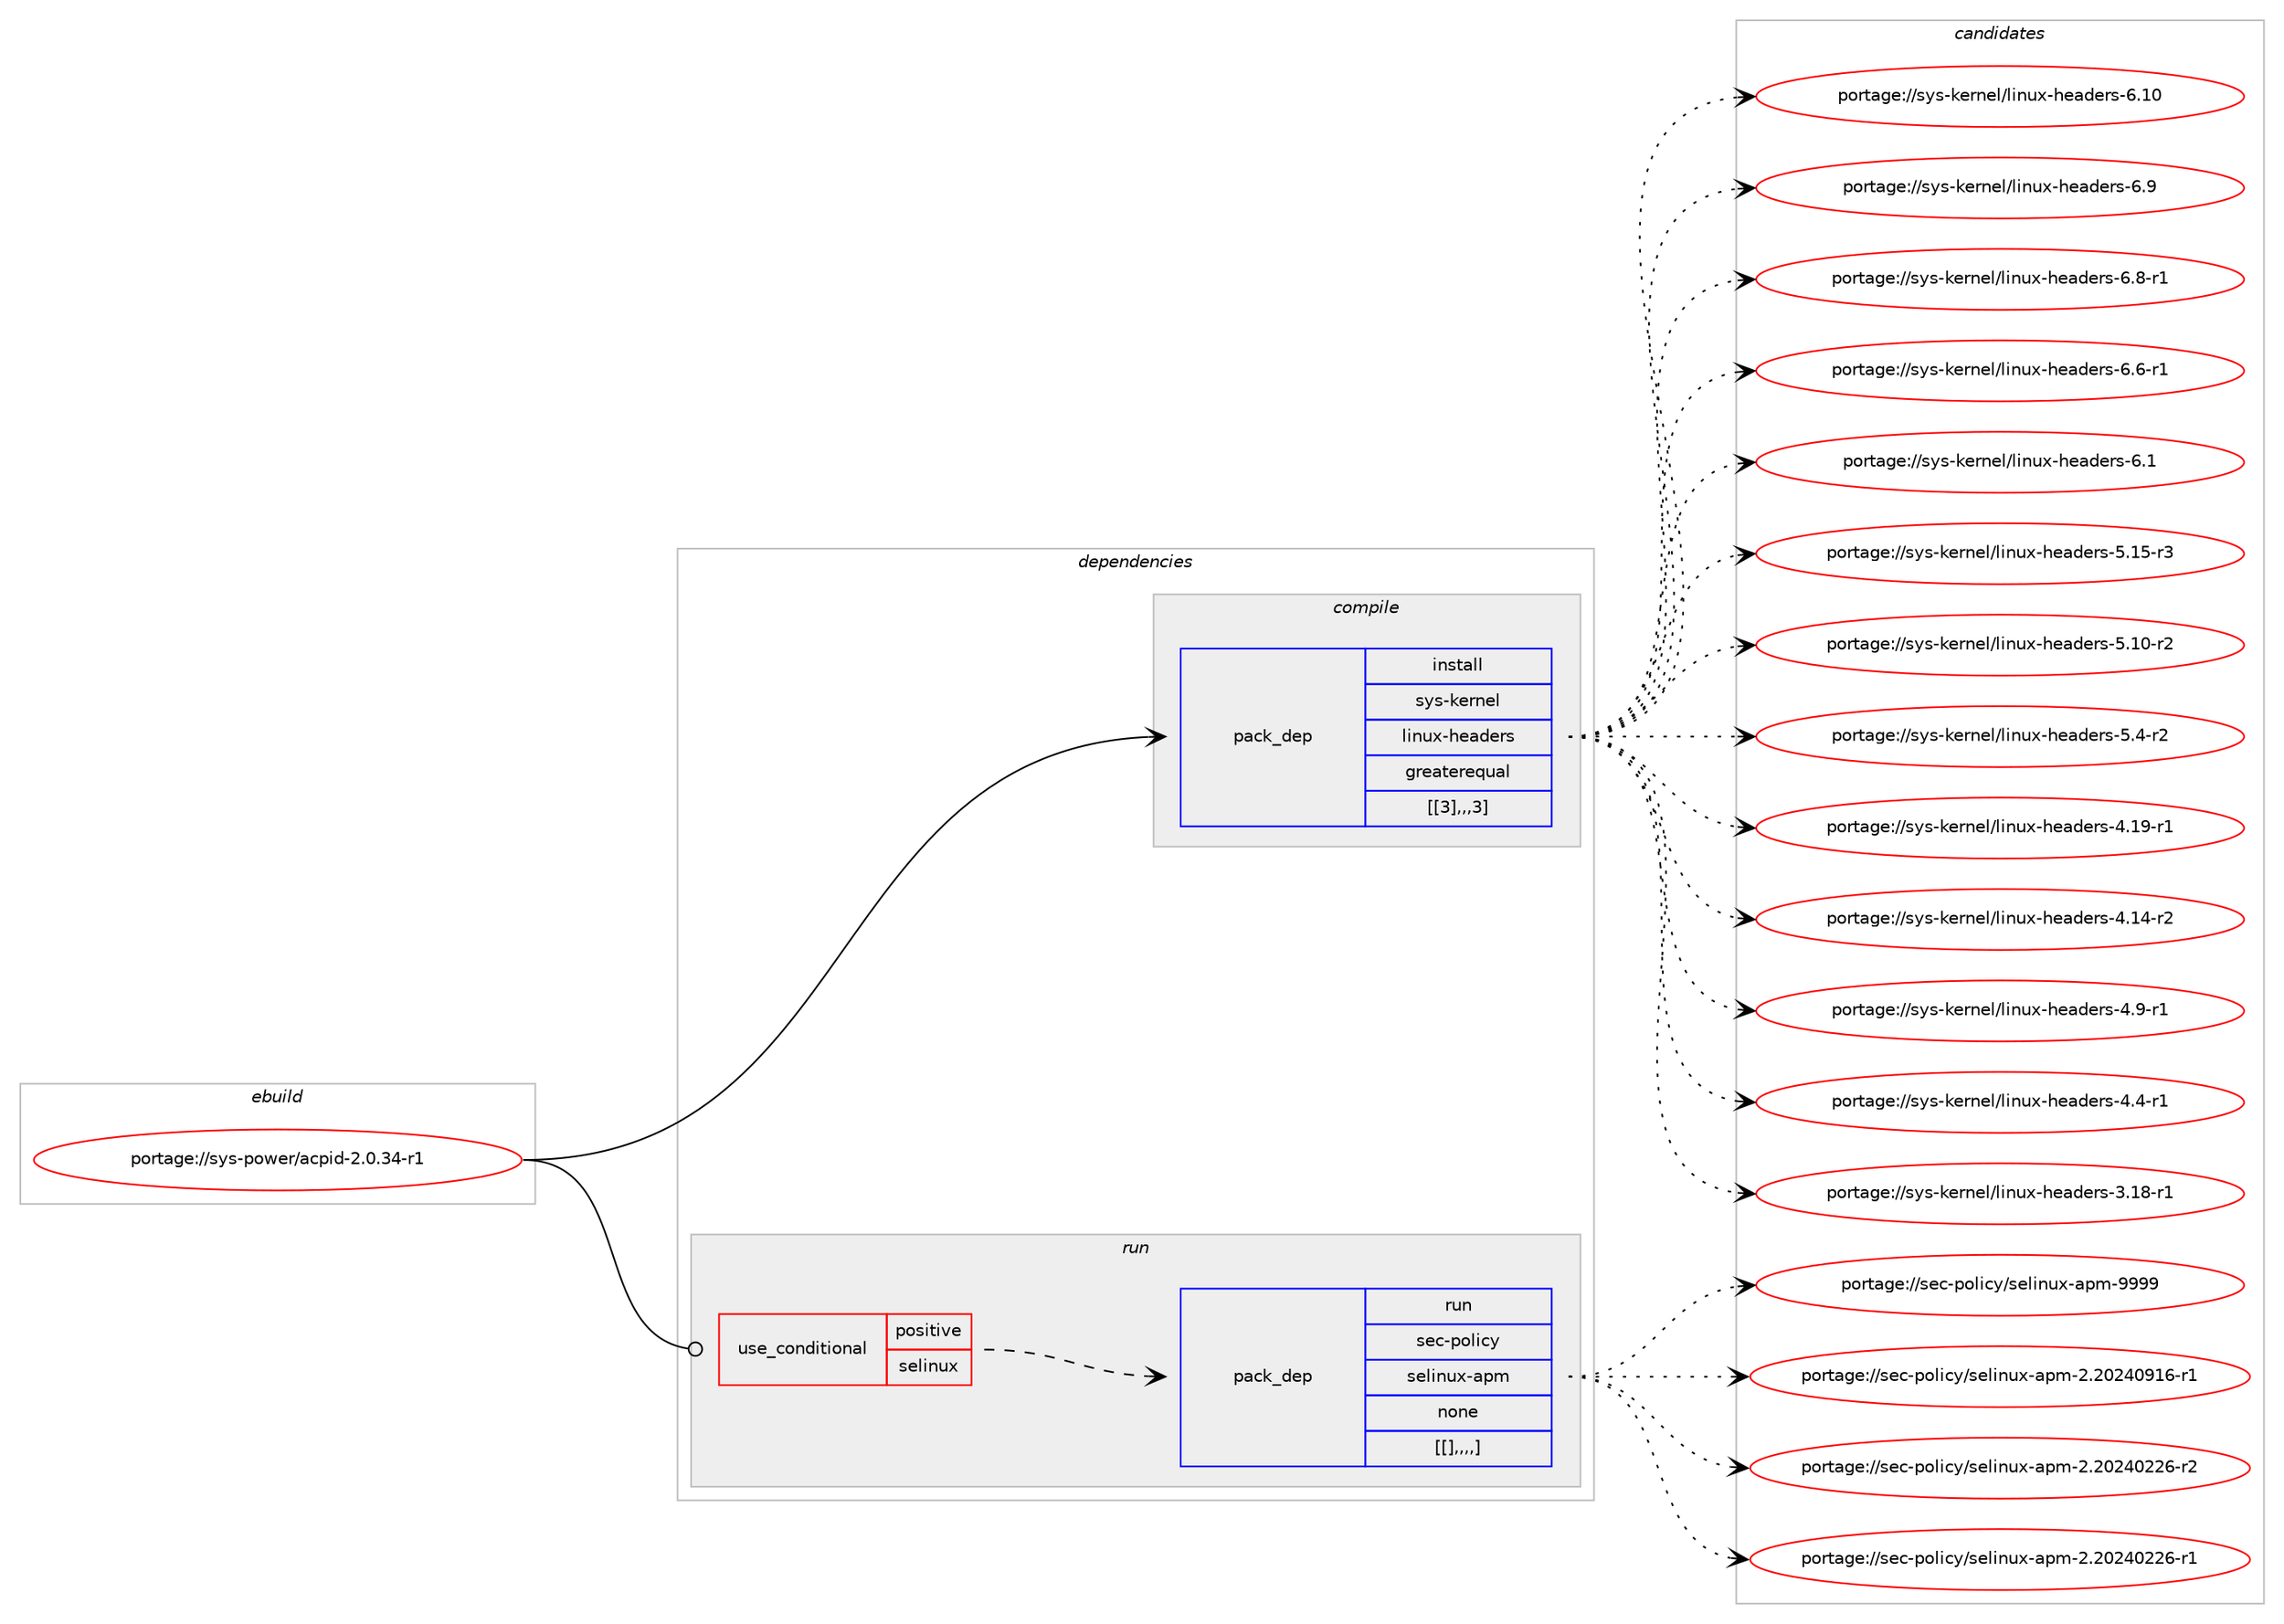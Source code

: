 digraph prolog {

# *************
# Graph options
# *************

newrank=true;
concentrate=true;
compound=true;
graph [rankdir=LR,fontname=Helvetica,fontsize=10,ranksep=1.5];#, ranksep=2.5, nodesep=0.2];
edge  [arrowhead=vee];
node  [fontname=Helvetica,fontsize=10];

# **********
# The ebuild
# **********

subgraph cluster_leftcol {
color=gray;
label=<<i>ebuild</i>>;
id [label="portage://sys-power/acpid-2.0.34-r1", color=red, width=4, href="../sys-power/acpid-2.0.34-r1.svg"];
}

# ****************
# The dependencies
# ****************

subgraph cluster_midcol {
color=gray;
label=<<i>dependencies</i>>;
subgraph cluster_compile {
fillcolor="#eeeeee";
style=filled;
label=<<i>compile</i>>;
subgraph pack8642 {
dependency13471 [label=<<TABLE BORDER="0" CELLBORDER="1" CELLSPACING="0" CELLPADDING="4" WIDTH="220"><TR><TD ROWSPAN="6" CELLPADDING="30">pack_dep</TD></TR><TR><TD WIDTH="110">install</TD></TR><TR><TD>sys-kernel</TD></TR><TR><TD>linux-headers</TD></TR><TR><TD>greaterequal</TD></TR><TR><TD>[[3],,,3]</TD></TR></TABLE>>, shape=none, color=blue];
}
id:e -> dependency13471:w [weight=20,style="solid",arrowhead="vee"];
}
subgraph cluster_compileandrun {
fillcolor="#eeeeee";
style=filled;
label=<<i>compile and run</i>>;
}
subgraph cluster_run {
fillcolor="#eeeeee";
style=filled;
label=<<i>run</i>>;
subgraph cond4779 {
dependency13472 [label=<<TABLE BORDER="0" CELLBORDER="1" CELLSPACING="0" CELLPADDING="4"><TR><TD ROWSPAN="3" CELLPADDING="10">use_conditional</TD></TR><TR><TD>positive</TD></TR><TR><TD>selinux</TD></TR></TABLE>>, shape=none, color=red];
subgraph pack8643 {
dependency13473 [label=<<TABLE BORDER="0" CELLBORDER="1" CELLSPACING="0" CELLPADDING="4" WIDTH="220"><TR><TD ROWSPAN="6" CELLPADDING="30">pack_dep</TD></TR><TR><TD WIDTH="110">run</TD></TR><TR><TD>sec-policy</TD></TR><TR><TD>selinux-apm</TD></TR><TR><TD>none</TD></TR><TR><TD>[[],,,,]</TD></TR></TABLE>>, shape=none, color=blue];
}
dependency13472:e -> dependency13473:w [weight=20,style="dashed",arrowhead="vee"];
}
id:e -> dependency13472:w [weight=20,style="solid",arrowhead="odot"];
}
}

# **************
# The candidates
# **************

subgraph cluster_choices {
rank=same;
color=gray;
label=<<i>candidates</i>>;

subgraph choice8642 {
color=black;
nodesep=1;
choice115121115451071011141101011084710810511011712045104101971001011141154554464948 [label="portage://sys-kernel/linux-headers-6.10", color=red, width=4,href="../sys-kernel/linux-headers-6.10.svg"];
choice1151211154510710111411010110847108105110117120451041019710010111411545544657 [label="portage://sys-kernel/linux-headers-6.9", color=red, width=4,href="../sys-kernel/linux-headers-6.9.svg"];
choice11512111545107101114110101108471081051101171204510410197100101114115455446564511449 [label="portage://sys-kernel/linux-headers-6.8-r1", color=red, width=4,href="../sys-kernel/linux-headers-6.8-r1.svg"];
choice11512111545107101114110101108471081051101171204510410197100101114115455446544511449 [label="portage://sys-kernel/linux-headers-6.6-r1", color=red, width=4,href="../sys-kernel/linux-headers-6.6-r1.svg"];
choice1151211154510710111411010110847108105110117120451041019710010111411545544649 [label="portage://sys-kernel/linux-headers-6.1", color=red, width=4,href="../sys-kernel/linux-headers-6.1.svg"];
choice1151211154510710111411010110847108105110117120451041019710010111411545534649534511451 [label="portage://sys-kernel/linux-headers-5.15-r3", color=red, width=4,href="../sys-kernel/linux-headers-5.15-r3.svg"];
choice1151211154510710111411010110847108105110117120451041019710010111411545534649484511450 [label="portage://sys-kernel/linux-headers-5.10-r2", color=red, width=4,href="../sys-kernel/linux-headers-5.10-r2.svg"];
choice11512111545107101114110101108471081051101171204510410197100101114115455346524511450 [label="portage://sys-kernel/linux-headers-5.4-r2", color=red, width=4,href="../sys-kernel/linux-headers-5.4-r2.svg"];
choice1151211154510710111411010110847108105110117120451041019710010111411545524649574511449 [label="portage://sys-kernel/linux-headers-4.19-r1", color=red, width=4,href="../sys-kernel/linux-headers-4.19-r1.svg"];
choice1151211154510710111411010110847108105110117120451041019710010111411545524649524511450 [label="portage://sys-kernel/linux-headers-4.14-r2", color=red, width=4,href="../sys-kernel/linux-headers-4.14-r2.svg"];
choice11512111545107101114110101108471081051101171204510410197100101114115455246574511449 [label="portage://sys-kernel/linux-headers-4.9-r1", color=red, width=4,href="../sys-kernel/linux-headers-4.9-r1.svg"];
choice11512111545107101114110101108471081051101171204510410197100101114115455246524511449 [label="portage://sys-kernel/linux-headers-4.4-r1", color=red, width=4,href="../sys-kernel/linux-headers-4.4-r1.svg"];
choice1151211154510710111411010110847108105110117120451041019710010111411545514649564511449 [label="portage://sys-kernel/linux-headers-3.18-r1", color=red, width=4,href="../sys-kernel/linux-headers-3.18-r1.svg"];
dependency13471:e -> choice115121115451071011141101011084710810511011712045104101971001011141154554464948:w [style=dotted,weight="100"];
dependency13471:e -> choice1151211154510710111411010110847108105110117120451041019710010111411545544657:w [style=dotted,weight="100"];
dependency13471:e -> choice11512111545107101114110101108471081051101171204510410197100101114115455446564511449:w [style=dotted,weight="100"];
dependency13471:e -> choice11512111545107101114110101108471081051101171204510410197100101114115455446544511449:w [style=dotted,weight="100"];
dependency13471:e -> choice1151211154510710111411010110847108105110117120451041019710010111411545544649:w [style=dotted,weight="100"];
dependency13471:e -> choice1151211154510710111411010110847108105110117120451041019710010111411545534649534511451:w [style=dotted,weight="100"];
dependency13471:e -> choice1151211154510710111411010110847108105110117120451041019710010111411545534649484511450:w [style=dotted,weight="100"];
dependency13471:e -> choice11512111545107101114110101108471081051101171204510410197100101114115455346524511450:w [style=dotted,weight="100"];
dependency13471:e -> choice1151211154510710111411010110847108105110117120451041019710010111411545524649574511449:w [style=dotted,weight="100"];
dependency13471:e -> choice1151211154510710111411010110847108105110117120451041019710010111411545524649524511450:w [style=dotted,weight="100"];
dependency13471:e -> choice11512111545107101114110101108471081051101171204510410197100101114115455246574511449:w [style=dotted,weight="100"];
dependency13471:e -> choice11512111545107101114110101108471081051101171204510410197100101114115455246524511449:w [style=dotted,weight="100"];
dependency13471:e -> choice1151211154510710111411010110847108105110117120451041019710010111411545514649564511449:w [style=dotted,weight="100"];
}
subgraph choice8643 {
color=black;
nodesep=1;
choice1151019945112111108105991214711510110810511011712045971121094557575757 [label="portage://sec-policy/selinux-apm-9999", color=red, width=4,href="../sec-policy/selinux-apm-9999.svg"];
choice11510199451121111081059912147115101108105110117120459711210945504650485052485749544511449 [label="portage://sec-policy/selinux-apm-2.20240916-r1", color=red, width=4,href="../sec-policy/selinux-apm-2.20240916-r1.svg"];
choice11510199451121111081059912147115101108105110117120459711210945504650485052485050544511450 [label="portage://sec-policy/selinux-apm-2.20240226-r2", color=red, width=4,href="../sec-policy/selinux-apm-2.20240226-r2.svg"];
choice11510199451121111081059912147115101108105110117120459711210945504650485052485050544511449 [label="portage://sec-policy/selinux-apm-2.20240226-r1", color=red, width=4,href="../sec-policy/selinux-apm-2.20240226-r1.svg"];
dependency13473:e -> choice1151019945112111108105991214711510110810511011712045971121094557575757:w [style=dotted,weight="100"];
dependency13473:e -> choice11510199451121111081059912147115101108105110117120459711210945504650485052485749544511449:w [style=dotted,weight="100"];
dependency13473:e -> choice11510199451121111081059912147115101108105110117120459711210945504650485052485050544511450:w [style=dotted,weight="100"];
dependency13473:e -> choice11510199451121111081059912147115101108105110117120459711210945504650485052485050544511449:w [style=dotted,weight="100"];
}
}

}
